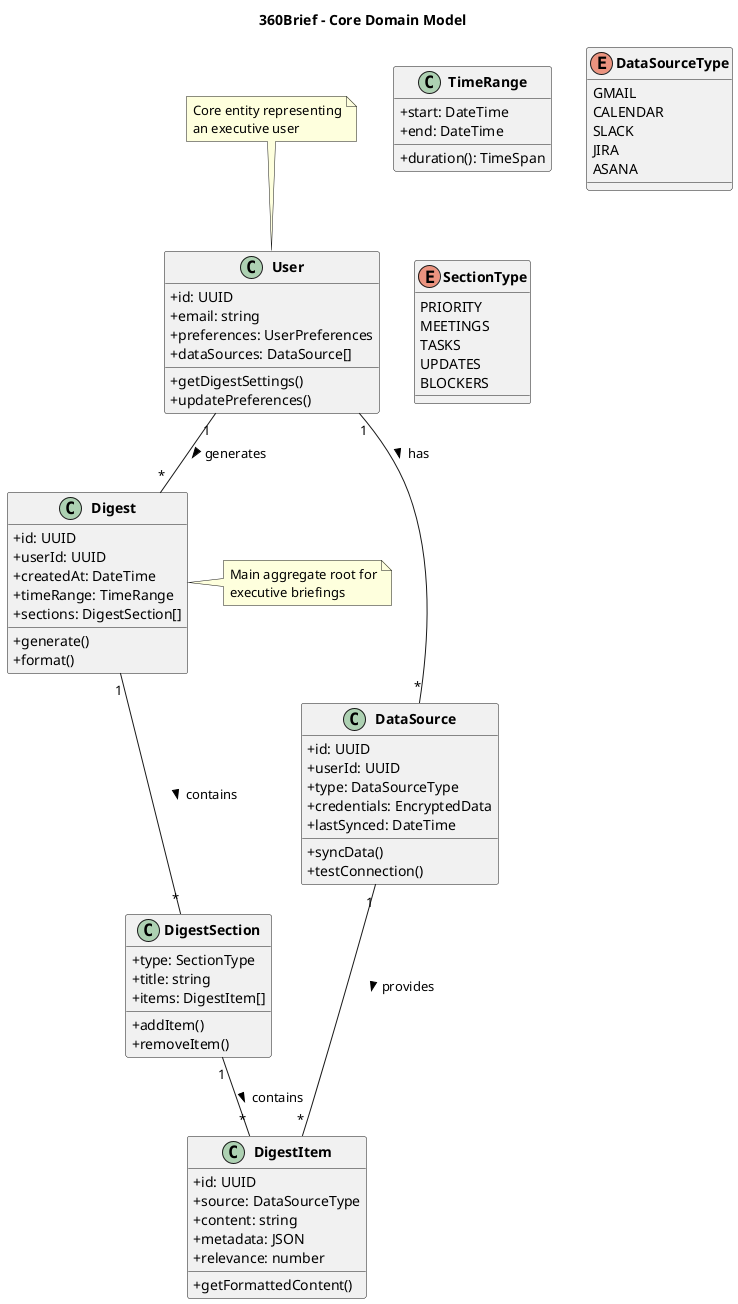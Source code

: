@startuml 360Brief - Class Diagram

title 360Brief - Core Domain Model

skinparam classAttributeIconSize 0
skinparam classFontStyle bold

' Core Entities
class User {
  +id: UUID
  +email: string
  +preferences: UserPreferences
  +dataSources: DataSource[]
  +getDigestSettings()
  +updatePreferences()
}

class Digest {
  +id: UUID
  +userId: UUID
  +createdAt: DateTime
  +timeRange: TimeRange
  +sections: DigestSection[]
  +generate()
  +format()
}

class DataSource {
  +id: UUID
  +userId: UUID
  +type: DataSourceType
  +credentials: EncryptedData
  +lastSynced: DateTime
  +syncData()
  +testConnection()
}

' Value Objects
class TimeRange {
  +start: DateTime
  +end: DateTime
  +duration(): TimeSpan
}

class DigestSection {
  +type: SectionType
  +title: string
  +items: DigestItem[]
  +addItem()
  +removeItem()
}

class DigestItem {
  +id: UUID
  +source: DataSourceType
  +content: string
  +metadata: JSON
  +relevance: number
  +getFormattedContent()
}

' Enums
enum DataSourceType {
  GMAIL
  CALENDAR
  SLACK
  JIRA
  ASANA
}

enum SectionType {
  PRIORITY
  MEETINGS
  TASKS
  UPDATES
  BLOCKERS
}

' Relationships
User "1" -- "*" DataSource : has >
User "1" -- "*" Digest : generates >
Digest "1" -- "*" DigestSection : contains >
DigestSection "1" -- "*" DigestItem : contains >
DataSource "1" -- "*" DigestItem : provides >

' Add notes
note top of User
  Core entity representing
  an executive user
end note

note right of Digest
  Main aggregate root for
  executive briefings
end note

@enduml
